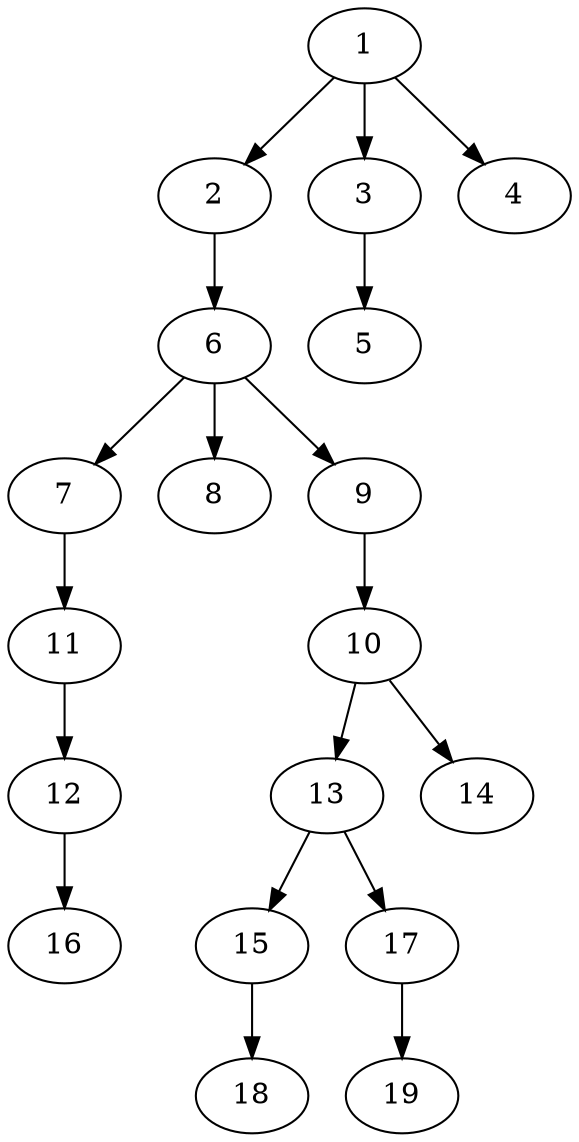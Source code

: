 // DAG (tier=1-easy, mode=compute, n=19, ccr=0.255, fat=0.418, density=0.253, regular=0.607, jump=0.042, mindata=262144, maxdata=2097152)
// DAG automatically generated by daggen at Sun Aug 24 16:33:32 2025
// /home/ermia/Project/Environments/daggen/bin/daggen --dot --ccr 0.255 --fat 0.418 --regular 0.607 --density 0.253 --jump 0.042 --mindata 262144 --maxdata 2097152 -n 19 
digraph G {
  1 [size="5777149655075020", alpha="0.17", expect_size="2888574827537510"]
  1 -> 2 [size ="9730189688832"]
  1 -> 3 [size ="9730189688832"]
  1 -> 4 [size ="9730189688832"]
  2 [size="1576865130932698", alpha="0.04", expect_size="788432565466349"]
  2 -> 6 [size ="25164347604992"]
  3 [size="2309542523027407", alpha="0.11", expect_size="1154771261513703"]
  3 -> 5 [size ="1123704373248"]
  4 [size="33303100058480200", alpha="0.19", expect_size="16651550029240100"]
  5 [size="340090540404907", alpha="0.18", expect_size="170045270202453"]
  6 [size="4661220874414749", alpha="0.06", expect_size="2330610437207374"]
  6 -> 7 [size ="4252554493952"]
  6 -> 8 [size ="4252554493952"]
  6 -> 9 [size ="4252554493952"]
  7 [size="9155982834970656768", alpha="0.07", expect_size="4577991417485328384"]
  7 -> 11 [size ="35012783112192"]
  8 [size="776717963259031", alpha="0.01", expect_size="388358981629515"]
  9 [size="34872374667179748", alpha="0.14", expect_size="17436187333589874"]
  9 -> 10 [size ="28184791744512"]
  10 [size="801164562459000832", alpha="0.09", expect_size="400582281229500416"]
  10 -> 13 [size ="6900879982592"]
  10 -> 14 [size ="6900879982592"]
  11 [size="25649407252758528", alpha="0.12", expect_size="12824703626379264"]
  11 -> 12 [size ="695784701952"]
  12 [size="300353788928065536", alpha="0.13", expect_size="150176894464032768"]
  12 -> 16 [size ="3587941859328"]
  13 [size="523388368633987072", alpha="0.11", expect_size="261694184316993536"]
  13 -> 15 [size ="5195643748352"]
  13 -> 17 [size ="5195643748352"]
  14 [size="83535838451194", alpha="0.02", expect_size="41767919225597"]
  15 [size="4147331026089148416", alpha="0.07", expect_size="2073665513044574208"]
  15 -> 18 [size ="20650748018688"]
  16 [size="8871828510741626", alpha="0.14", expect_size="4435914255370813"]
  17 [size="1007506705598119936", alpha="0.15", expect_size="503753352799059968"]
  17 -> 19 [size ="8039985840128"]
  18 [size="1728553018984497152", alpha="0.11", expect_size="864276509492248576"]
  19 [size="3452700775912833024", alpha="0.18", expect_size="1726350387956416512"]
}